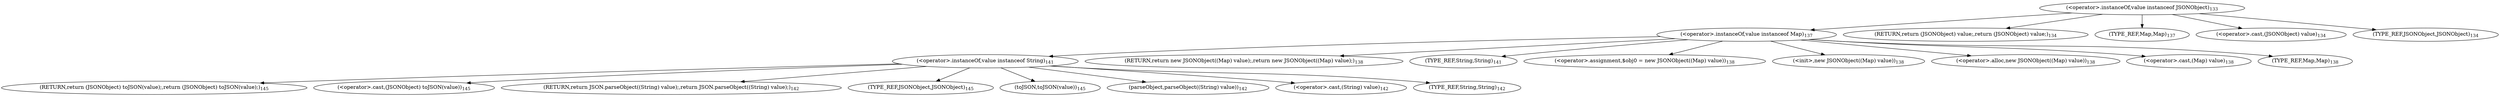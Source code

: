 digraph "getJSONObject" {  
"476" [label = <(RETURN,return (JSONObject) toJSON(value);,return (JSONObject) toJSON(value);)<SUB>145</SUB>> ]
"440" [label = <(&lt;operator&gt;.instanceOf,value instanceof JSONObject)<SUB>133</SUB>> ]
"449" [label = <(&lt;operator&gt;.instanceOf,value instanceof Map)<SUB>137</SUB>> ]
"466" [label = <(&lt;operator&gt;.instanceOf,value instanceof String)<SUB>141</SUB>> ]
"477" [label = <(&lt;operator&gt;.cast,(JSONObject) toJSON(value))<SUB>145</SUB>> ]
"444" [label = <(RETURN,return (JSONObject) value;,return (JSONObject) value;)<SUB>134</SUB>> ]
"451" [label = <(TYPE_REF,Map,Map)<SUB>137</SUB>> ]
"453" [label = <(RETURN,return new JSONObject((Map) value);,return new JSONObject((Map) value);)<SUB>138</SUB>> ]
"468" [label = <(TYPE_REF,String,String)<SUB>141</SUB>> ]
"470" [label = <(RETURN,return JSON.parseObject((String) value);,return JSON.parseObject((String) value);)<SUB>142</SUB>> ]
"478" [label = <(TYPE_REF,JSONObject,JSONObject)<SUB>145</SUB>> ]
"479" [label = <(toJSON,toJSON(value))<SUB>145</SUB>> ]
"445" [label = <(&lt;operator&gt;.cast,(JSONObject) value)<SUB>134</SUB>> ]
"471" [label = <(parseObject,parseObject((String) value))<SUB>142</SUB>> ]
"446" [label = <(TYPE_REF,JSONObject,JSONObject)<SUB>134</SUB>> ]
"456" [label = <(&lt;operator&gt;.assignment,$obj0 = new JSONObject((Map) value))<SUB>138</SUB>> ]
"459" [label = <(&lt;init&gt;,new JSONObject((Map) value))<SUB>138</SUB>> ]
"473" [label = <(&lt;operator&gt;.cast,(String) value)<SUB>142</SUB>> ]
"458" [label = <(&lt;operator&gt;.alloc,new JSONObject((Map) value))<SUB>138</SUB>> ]
"461" [label = <(&lt;operator&gt;.cast,(Map) value)<SUB>138</SUB>> ]
"474" [label = <(TYPE_REF,String,String)<SUB>142</SUB>> ]
"462" [label = <(TYPE_REF,Map,Map)<SUB>138</SUB>> ]
  "440" -> "451" 
  "440" -> "449" 
  "440" -> "446" 
  "440" -> "444" 
  "440" -> "445" 
  "449" -> "456" 
  "449" -> "466" 
  "449" -> "459" 
  "449" -> "458" 
  "449" -> "453" 
  "449" -> "468" 
  "449" -> "462" 
  "449" -> "461" 
  "466" -> "479" 
  "466" -> "470" 
  "466" -> "478" 
  "466" -> "474" 
  "466" -> "476" 
  "466" -> "471" 
  "466" -> "473" 
  "466" -> "477" 
}
